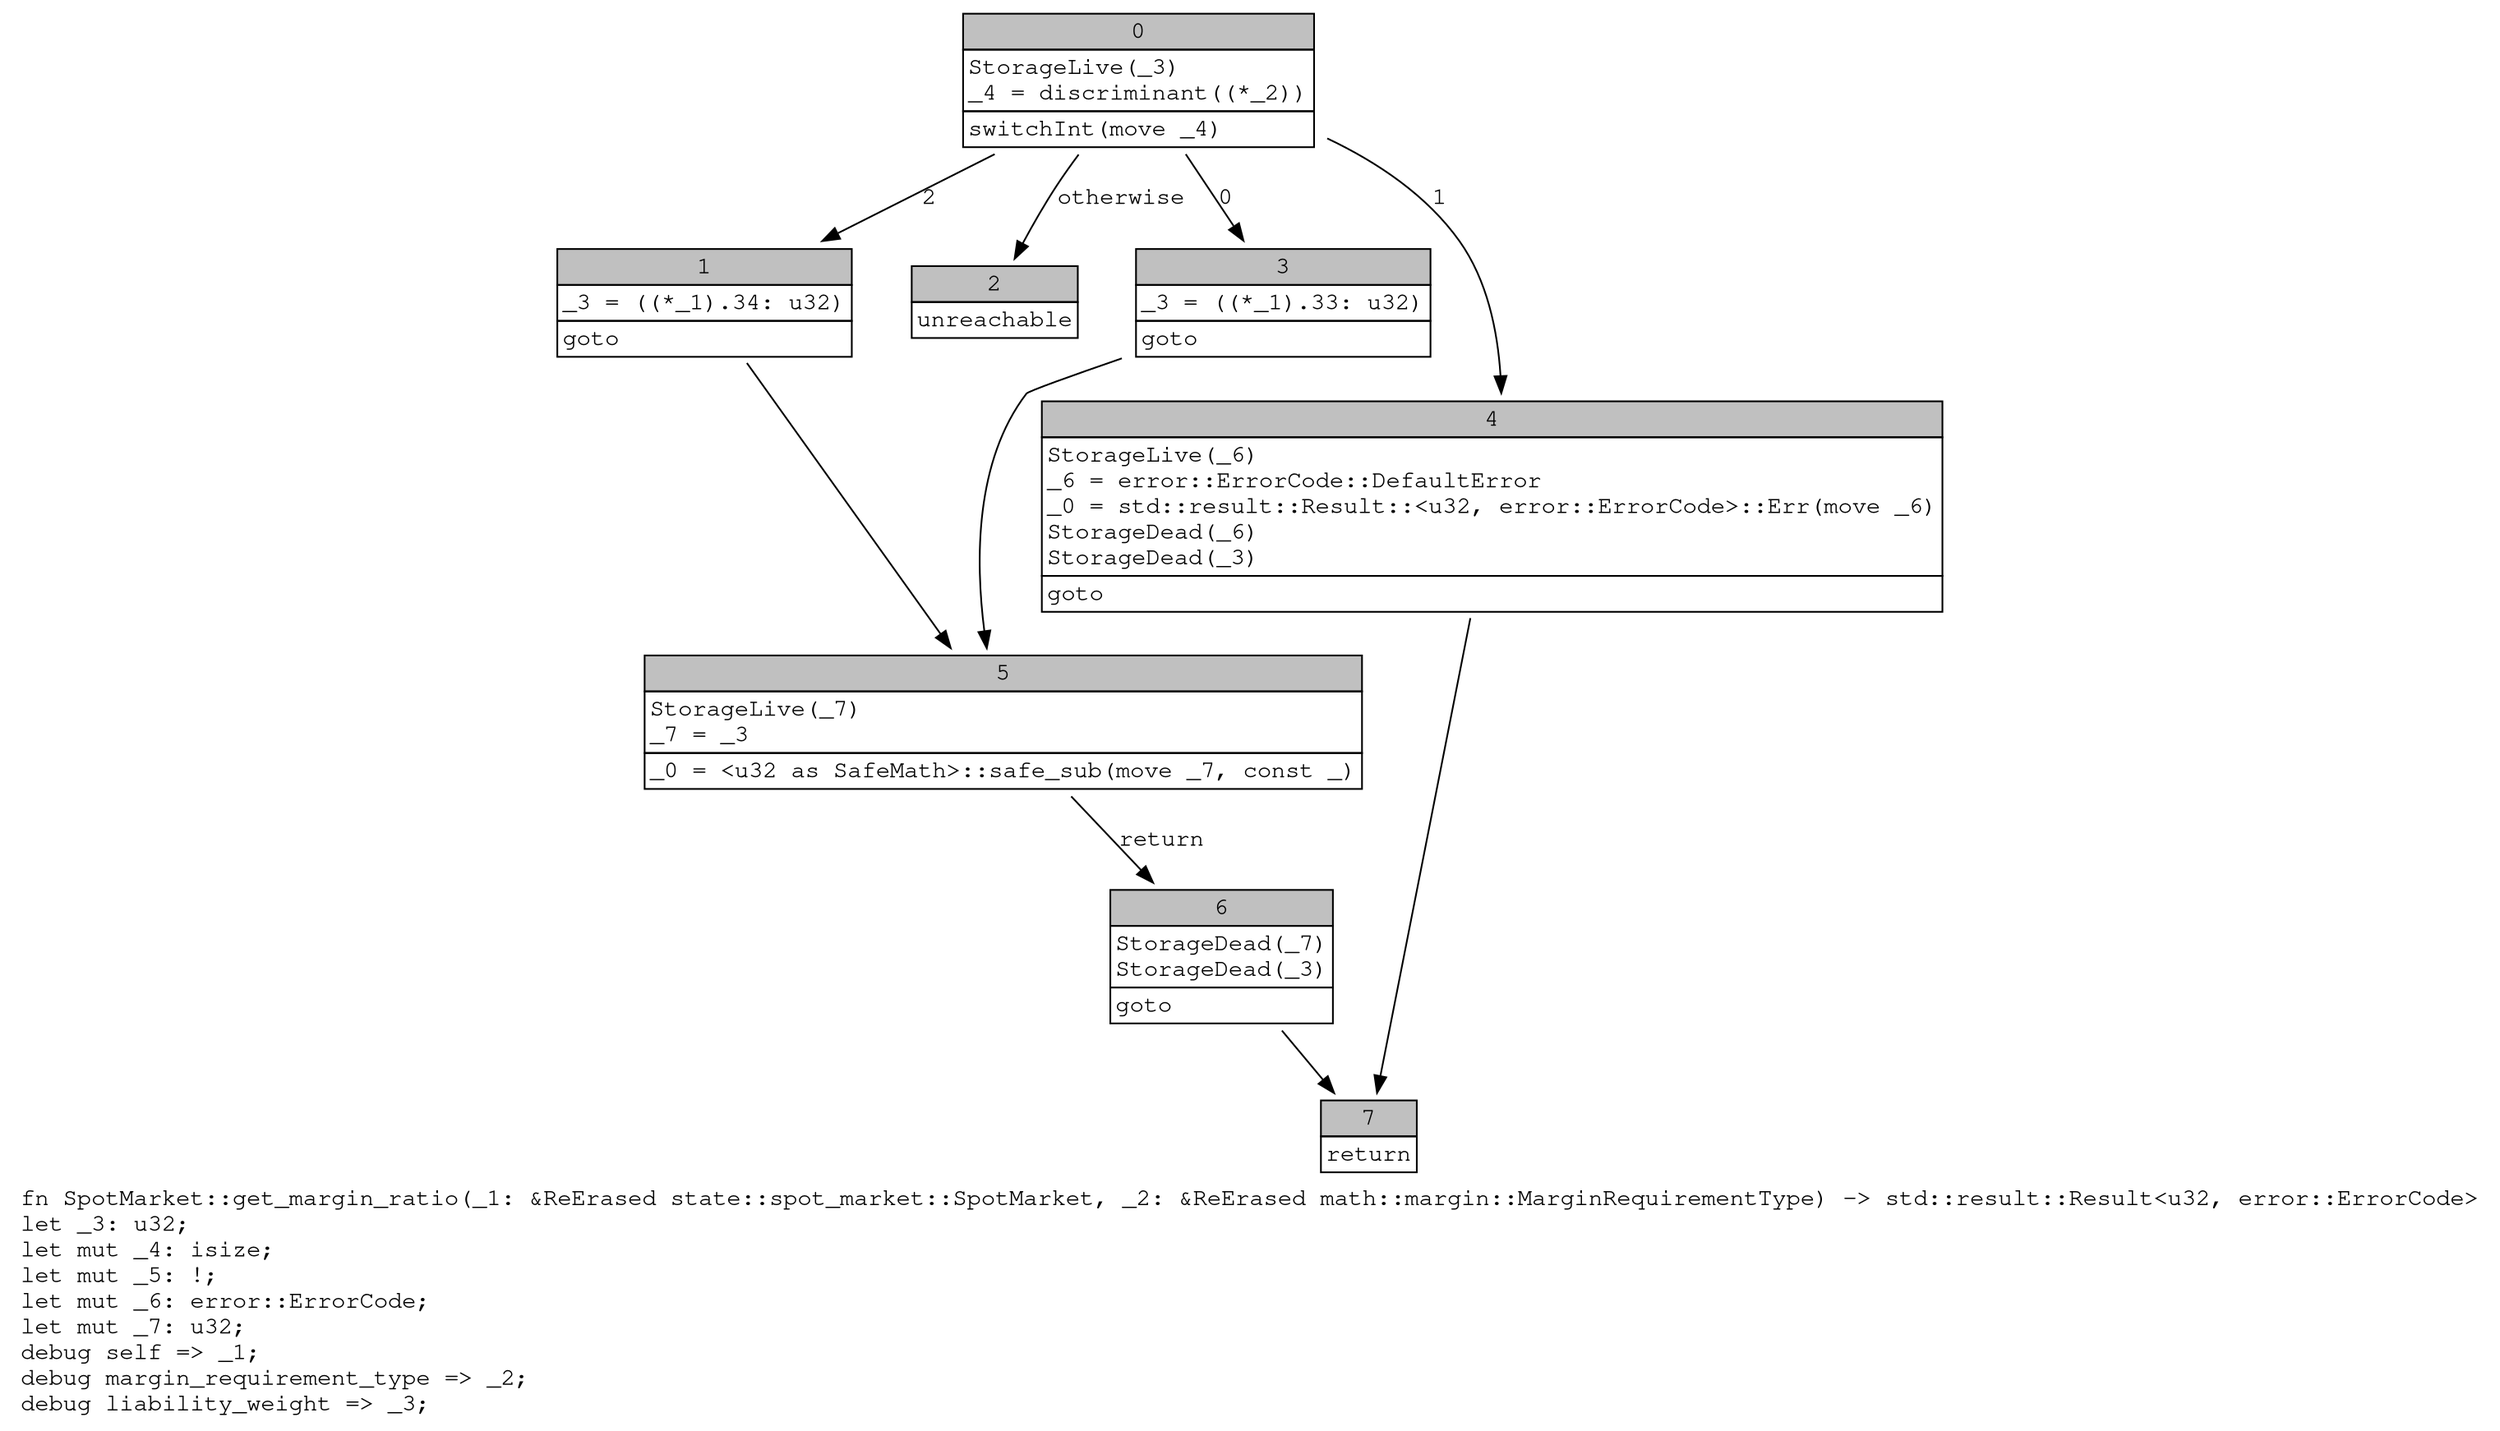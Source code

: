digraph Mir_0_4083 {
    graph [fontname="Courier, monospace"];
    node [fontname="Courier, monospace"];
    edge [fontname="Courier, monospace"];
    label=<fn SpotMarket::get_margin_ratio(_1: &amp;ReErased state::spot_market::SpotMarket, _2: &amp;ReErased math::margin::MarginRequirementType) -&gt; std::result::Result&lt;u32, error::ErrorCode&gt;<br align="left"/>let _3: u32;<br align="left"/>let mut _4: isize;<br align="left"/>let mut _5: !;<br align="left"/>let mut _6: error::ErrorCode;<br align="left"/>let mut _7: u32;<br align="left"/>debug self =&gt; _1;<br align="left"/>debug margin_requirement_type =&gt; _2;<br align="left"/>debug liability_weight =&gt; _3;<br align="left"/>>;
    bb0__0_4083 [shape="none", label=<<table border="0" cellborder="1" cellspacing="0"><tr><td bgcolor="gray" align="center" colspan="1">0</td></tr><tr><td align="left" balign="left">StorageLive(_3)<br/>_4 = discriminant((*_2))<br/></td></tr><tr><td align="left">switchInt(move _4)</td></tr></table>>];
    bb1__0_4083 [shape="none", label=<<table border="0" cellborder="1" cellspacing="0"><tr><td bgcolor="gray" align="center" colspan="1">1</td></tr><tr><td align="left" balign="left">_3 = ((*_1).34: u32)<br/></td></tr><tr><td align="left">goto</td></tr></table>>];
    bb2__0_4083 [shape="none", label=<<table border="0" cellborder="1" cellspacing="0"><tr><td bgcolor="gray" align="center" colspan="1">2</td></tr><tr><td align="left">unreachable</td></tr></table>>];
    bb3__0_4083 [shape="none", label=<<table border="0" cellborder="1" cellspacing="0"><tr><td bgcolor="gray" align="center" colspan="1">3</td></tr><tr><td align="left" balign="left">_3 = ((*_1).33: u32)<br/></td></tr><tr><td align="left">goto</td></tr></table>>];
    bb4__0_4083 [shape="none", label=<<table border="0" cellborder="1" cellspacing="0"><tr><td bgcolor="gray" align="center" colspan="1">4</td></tr><tr><td align="left" balign="left">StorageLive(_6)<br/>_6 = error::ErrorCode::DefaultError<br/>_0 = std::result::Result::&lt;u32, error::ErrorCode&gt;::Err(move _6)<br/>StorageDead(_6)<br/>StorageDead(_3)<br/></td></tr><tr><td align="left">goto</td></tr></table>>];
    bb5__0_4083 [shape="none", label=<<table border="0" cellborder="1" cellspacing="0"><tr><td bgcolor="gray" align="center" colspan="1">5</td></tr><tr><td align="left" balign="left">StorageLive(_7)<br/>_7 = _3<br/></td></tr><tr><td align="left">_0 = &lt;u32 as SafeMath&gt;::safe_sub(move _7, const _)</td></tr></table>>];
    bb6__0_4083 [shape="none", label=<<table border="0" cellborder="1" cellspacing="0"><tr><td bgcolor="gray" align="center" colspan="1">6</td></tr><tr><td align="left" balign="left">StorageDead(_7)<br/>StorageDead(_3)<br/></td></tr><tr><td align="left">goto</td></tr></table>>];
    bb7__0_4083 [shape="none", label=<<table border="0" cellborder="1" cellspacing="0"><tr><td bgcolor="gray" align="center" colspan="1">7</td></tr><tr><td align="left">return</td></tr></table>>];
    bb0__0_4083 -> bb3__0_4083 [label="0"];
    bb0__0_4083 -> bb4__0_4083 [label="1"];
    bb0__0_4083 -> bb1__0_4083 [label="2"];
    bb0__0_4083 -> bb2__0_4083 [label="otherwise"];
    bb1__0_4083 -> bb5__0_4083 [label=""];
    bb3__0_4083 -> bb5__0_4083 [label=""];
    bb4__0_4083 -> bb7__0_4083 [label=""];
    bb5__0_4083 -> bb6__0_4083 [label="return"];
    bb6__0_4083 -> bb7__0_4083 [label=""];
}
